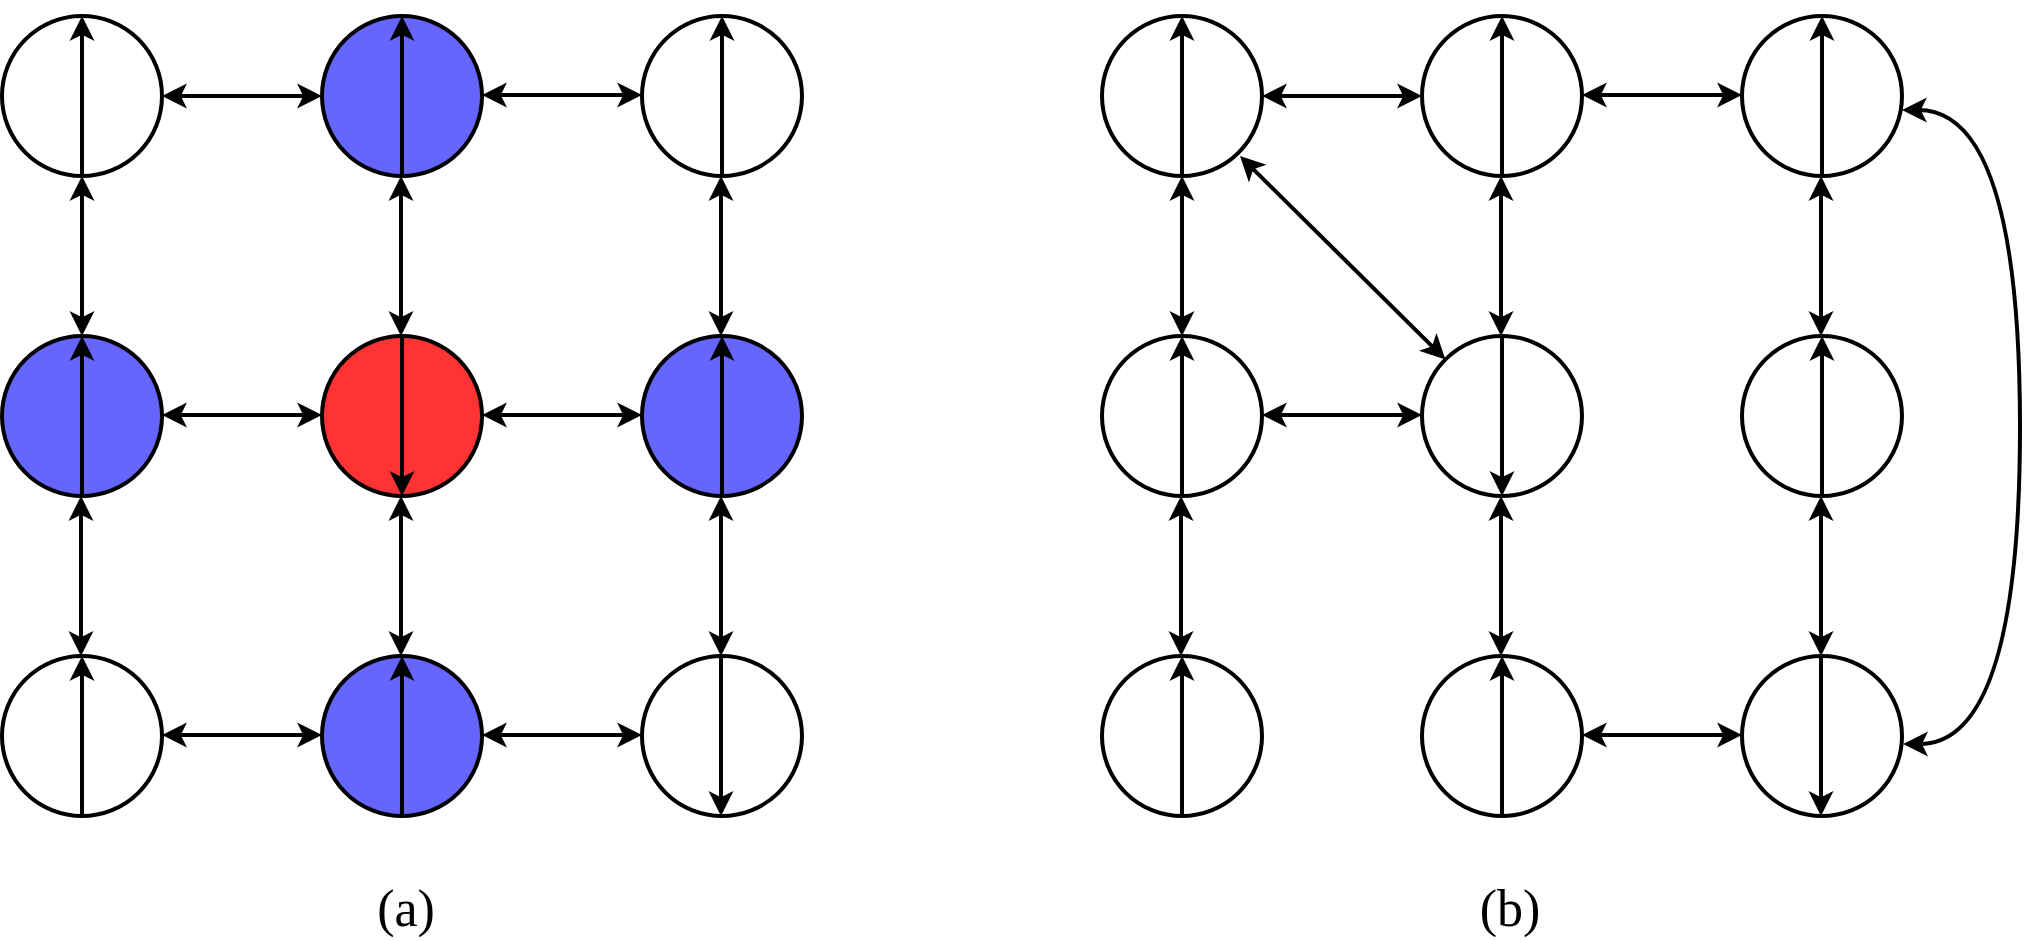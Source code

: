 <mxfile>
    <diagram id="aGkAFZZJE9CnaKr3FAEJ" name="第 1 页">
        <mxGraphModel dx="2303" dy="849" grid="0" gridSize="10" guides="1" tooltips="1" connect="1" arrows="1" fold="1" page="1" pageScale="1" pageWidth="1100" pageHeight="500" math="0" shadow="0">
            <root>
                <mxCell id="0"/>
                <mxCell id="1" parent="0"/>
                <mxCell id="20" value="" style="ellipse;whiteSpace=wrap;html=1;aspect=fixed;strokeWidth=2;rounded=1;" vertex="1" parent="1">
                    <mxGeometry x="-1037" y="19" width="80" height="80" as="geometry"/>
                </mxCell>
                <mxCell id="21" value="" style="endArrow=classic;html=1;rounded=1;entryX=0.5;entryY=0;entryDx=0;entryDy=0;strokeWidth=2;" edge="1" parent="1" target="20">
                    <mxGeometry width="50" height="50" relative="1" as="geometry">
                        <mxPoint x="-997" y="99" as="sourcePoint"/>
                        <mxPoint x="-947" y="49" as="targetPoint"/>
                    </mxGeometry>
                </mxCell>
                <mxCell id="22" value="" style="ellipse;whiteSpace=wrap;html=1;aspect=fixed;strokeWidth=2;fillStyle=solid;fillColor=#6666FF;rounded=1;" vertex="1" parent="1">
                    <mxGeometry x="-877" y="19" width="80" height="80" as="geometry"/>
                </mxCell>
                <mxCell id="23" value="" style="endArrow=classic;html=1;rounded=1;entryX=0.5;entryY=0;entryDx=0;entryDy=0;strokeWidth=2;" edge="1" parent="1" target="22">
                    <mxGeometry width="50" height="50" relative="1" as="geometry">
                        <mxPoint x="-837" y="99" as="sourcePoint"/>
                        <mxPoint x="-787" y="49" as="targetPoint"/>
                    </mxGeometry>
                </mxCell>
                <mxCell id="24" value="" style="ellipse;whiteSpace=wrap;html=1;aspect=fixed;strokeWidth=2;rounded=1;" vertex="1" parent="1">
                    <mxGeometry x="-717" y="19" width="80" height="80" as="geometry"/>
                </mxCell>
                <mxCell id="25" value="" style="endArrow=classic;html=1;rounded=1;entryX=0.5;entryY=0;entryDx=0;entryDy=0;strokeWidth=2;" edge="1" parent="1" target="24">
                    <mxGeometry width="50" height="50" relative="1" as="geometry">
                        <mxPoint x="-677" y="99" as="sourcePoint"/>
                        <mxPoint x="-627" y="49" as="targetPoint"/>
                    </mxGeometry>
                </mxCell>
                <mxCell id="26" value="" style="ellipse;whiteSpace=wrap;html=1;aspect=fixed;strokeWidth=2;gradientColor=none;fillStyle=solid;fillColor=#6666FF;rounded=1;" vertex="1" parent="1">
                    <mxGeometry x="-1037" y="179" width="80" height="80" as="geometry"/>
                </mxCell>
                <mxCell id="27" value="" style="endArrow=classic;html=1;rounded=1;entryX=0.5;entryY=0;entryDx=0;entryDy=0;strokeWidth=2;" edge="1" parent="1" target="26">
                    <mxGeometry width="50" height="50" relative="1" as="geometry">
                        <mxPoint x="-997" y="259" as="sourcePoint"/>
                        <mxPoint x="-947" y="209" as="targetPoint"/>
                    </mxGeometry>
                </mxCell>
                <mxCell id="28" value="" style="ellipse;whiteSpace=wrap;html=1;aspect=fixed;strokeWidth=2;fillStyle=solid;fillColor=#FF3333;rounded=1;" vertex="1" parent="1">
                    <mxGeometry x="-877" y="179" width="80" height="80" as="geometry"/>
                </mxCell>
                <mxCell id="29" value="" style="ellipse;whiteSpace=wrap;html=1;aspect=fixed;strokeWidth=2;fillColor=#6666FF;rounded=1;" vertex="1" parent="1">
                    <mxGeometry x="-717" y="179" width="80" height="80" as="geometry"/>
                </mxCell>
                <mxCell id="30" value="" style="endArrow=classic;html=1;rounded=1;entryX=0.5;entryY=0;entryDx=0;entryDy=0;strokeWidth=2;" edge="1" parent="1" target="29">
                    <mxGeometry width="50" height="50" relative="1" as="geometry">
                        <mxPoint x="-677" y="259" as="sourcePoint"/>
                        <mxPoint x="-627" y="209" as="targetPoint"/>
                    </mxGeometry>
                </mxCell>
                <mxCell id="31" value="" style="ellipse;whiteSpace=wrap;html=1;aspect=fixed;strokeWidth=2;rounded=1;" vertex="1" parent="1">
                    <mxGeometry x="-1037" y="339" width="80" height="80" as="geometry"/>
                </mxCell>
                <mxCell id="32" value="" style="endArrow=classic;html=1;rounded=1;entryX=0.5;entryY=0;entryDx=0;entryDy=0;strokeWidth=2;" edge="1" parent="1" target="31">
                    <mxGeometry width="50" height="50" relative="1" as="geometry">
                        <mxPoint x="-997" y="419" as="sourcePoint"/>
                        <mxPoint x="-947" y="369" as="targetPoint"/>
                    </mxGeometry>
                </mxCell>
                <mxCell id="33" value="" style="ellipse;whiteSpace=wrap;html=1;aspect=fixed;strokeWidth=2;fillStyle=solid;fillColor=#6666FF;rounded=1;" vertex="1" parent="1">
                    <mxGeometry x="-877" y="339" width="80" height="80" as="geometry"/>
                </mxCell>
                <mxCell id="34" value="" style="endArrow=classic;html=1;rounded=1;entryX=0.5;entryY=0;entryDx=0;entryDy=0;strokeWidth=2;" edge="1" parent="1" target="33">
                    <mxGeometry width="50" height="50" relative="1" as="geometry">
                        <mxPoint x="-837" y="419" as="sourcePoint"/>
                        <mxPoint x="-787" y="369" as="targetPoint"/>
                    </mxGeometry>
                </mxCell>
                <mxCell id="35" value="" style="ellipse;whiteSpace=wrap;html=1;aspect=fixed;strokeWidth=2;rounded=1;" vertex="1" parent="1">
                    <mxGeometry x="-717" y="339" width="80" height="80" as="geometry"/>
                </mxCell>
                <mxCell id="42" value="" style="endArrow=classic;html=1;rounded=1;entryX=0.5;entryY=1;entryDx=0;entryDy=0;strokeWidth=2;" edge="1" parent="1" target="28">
                    <mxGeometry width="50" height="50" relative="1" as="geometry">
                        <mxPoint x="-837" y="179" as="sourcePoint"/>
                        <mxPoint x="-787" y="129" as="targetPoint"/>
                    </mxGeometry>
                </mxCell>
                <mxCell id="43" value="" style="endArrow=classic;startArrow=classic;html=1;rounded=1;entryX=0;entryY=0.5;entryDx=0;entryDy=0;strokeWidth=2;" edge="1" parent="1" target="22">
                    <mxGeometry width="50" height="50" relative="1" as="geometry">
                        <mxPoint x="-957" y="59" as="sourcePoint"/>
                        <mxPoint x="-907" y="9" as="targetPoint"/>
                    </mxGeometry>
                </mxCell>
                <mxCell id="44" value="" style="endArrow=classic;startArrow=classic;html=1;rounded=1;entryX=0;entryY=0.5;entryDx=0;entryDy=0;strokeWidth=2;" edge="1" parent="1">
                    <mxGeometry width="50" height="50" relative="1" as="geometry">
                        <mxPoint x="-957" y="218.5" as="sourcePoint"/>
                        <mxPoint x="-877" y="218.5" as="targetPoint"/>
                    </mxGeometry>
                </mxCell>
                <mxCell id="45" value="" style="endArrow=classic;startArrow=classic;html=1;rounded=1;entryX=0.5;entryY=1;entryDx=0;entryDy=0;strokeWidth=2;" edge="1" parent="1" target="20">
                    <mxGeometry width="50" height="50" relative="1" as="geometry">
                        <mxPoint x="-997" y="179" as="sourcePoint"/>
                        <mxPoint x="-947" y="129" as="targetPoint"/>
                    </mxGeometry>
                </mxCell>
                <mxCell id="46" value="" style="endArrow=classic;startArrow=classic;html=1;rounded=1;entryX=0;entryY=0.5;entryDx=0;entryDy=0;strokeWidth=2;" edge="1" parent="1">
                    <mxGeometry width="50" height="50" relative="1" as="geometry">
                        <mxPoint x="-797" y="58.5" as="sourcePoint"/>
                        <mxPoint x="-717" y="58.5" as="targetPoint"/>
                    </mxGeometry>
                </mxCell>
                <mxCell id="47" value="" style="endArrow=classic;startArrow=classic;html=1;rounded=1;entryX=0.5;entryY=1;entryDx=0;entryDy=0;strokeWidth=2;" edge="1" parent="1">
                    <mxGeometry width="50" height="50" relative="1" as="geometry">
                        <mxPoint x="-997.5" y="339" as="sourcePoint"/>
                        <mxPoint x="-997.5" y="259" as="targetPoint"/>
                    </mxGeometry>
                </mxCell>
                <mxCell id="48" value="" style="endArrow=classic;startArrow=classic;html=1;rounded=1;entryX=0;entryY=0.5;entryDx=0;entryDy=0;strokeWidth=2;" edge="1" parent="1">
                    <mxGeometry width="50" height="50" relative="1" as="geometry">
                        <mxPoint x="-797" y="218.5" as="sourcePoint"/>
                        <mxPoint x="-717" y="218.5" as="targetPoint"/>
                    </mxGeometry>
                </mxCell>
                <mxCell id="49" value="" style="endArrow=classic;startArrow=classic;html=1;rounded=1;entryX=0.5;entryY=1;entryDx=0;entryDy=0;strokeWidth=2;" edge="1" parent="1">
                    <mxGeometry width="50" height="50" relative="1" as="geometry">
                        <mxPoint x="-837.5" y="339" as="sourcePoint"/>
                        <mxPoint x="-837.5" y="259" as="targetPoint"/>
                    </mxGeometry>
                </mxCell>
                <mxCell id="50" value="" style="endArrow=classic;startArrow=classic;html=1;rounded=1;entryX=0.5;entryY=1;entryDx=0;entryDy=0;strokeWidth=2;" edge="1" parent="1">
                    <mxGeometry width="50" height="50" relative="1" as="geometry">
                        <mxPoint x="-677.5" y="339" as="sourcePoint"/>
                        <mxPoint x="-677.5" y="259" as="targetPoint"/>
                    </mxGeometry>
                </mxCell>
                <mxCell id="51" value="" style="endArrow=classic;startArrow=classic;html=1;rounded=1;entryX=0.5;entryY=1;entryDx=0;entryDy=0;strokeWidth=2;" edge="1" parent="1">
                    <mxGeometry width="50" height="50" relative="1" as="geometry">
                        <mxPoint x="-837.5" y="179" as="sourcePoint"/>
                        <mxPoint x="-837.5" y="99" as="targetPoint"/>
                    </mxGeometry>
                </mxCell>
                <mxCell id="52" value="" style="endArrow=classic;startArrow=classic;html=1;rounded=1;entryX=0.5;entryY=1;entryDx=0;entryDy=0;strokeWidth=2;" edge="1" parent="1">
                    <mxGeometry width="50" height="50" relative="1" as="geometry">
                        <mxPoint x="-677.5" y="179" as="sourcePoint"/>
                        <mxPoint x="-677.5" y="99" as="targetPoint"/>
                    </mxGeometry>
                </mxCell>
                <mxCell id="53" value="" style="endArrow=classic;startArrow=classic;html=1;rounded=1;entryX=0;entryY=0.5;entryDx=0;entryDy=0;strokeWidth=2;" edge="1" parent="1">
                    <mxGeometry width="50" height="50" relative="1" as="geometry">
                        <mxPoint x="-957" y="378.5" as="sourcePoint"/>
                        <mxPoint x="-877" y="378.5" as="targetPoint"/>
                    </mxGeometry>
                </mxCell>
                <mxCell id="54" value="" style="endArrow=classic;startArrow=classic;html=1;rounded=1;entryX=0;entryY=0.5;entryDx=0;entryDy=0;strokeWidth=2;" edge="1" parent="1">
                    <mxGeometry width="50" height="50" relative="1" as="geometry">
                        <mxPoint x="-797" y="378.5" as="sourcePoint"/>
                        <mxPoint x="-717" y="378.5" as="targetPoint"/>
                    </mxGeometry>
                </mxCell>
                <mxCell id="55" value="" style="endArrow=classic;html=1;rounded=1;entryX=0.5;entryY=1;entryDx=0;entryDy=0;strokeWidth=2;" edge="1" parent="1">
                    <mxGeometry width="50" height="50" relative="1" as="geometry">
                        <mxPoint x="-677.5" y="339" as="sourcePoint"/>
                        <mxPoint x="-677.5" y="419" as="targetPoint"/>
                    </mxGeometry>
                </mxCell>
                <mxCell id="56" value="" style="ellipse;whiteSpace=wrap;html=1;aspect=fixed;strokeWidth=2;rounded=1;" vertex="1" parent="1">
                    <mxGeometry x="-487" y="19" width="80" height="80" as="geometry"/>
                </mxCell>
                <mxCell id="57" value="" style="endArrow=classic;html=1;rounded=1;entryX=0.5;entryY=0;entryDx=0;entryDy=0;strokeWidth=2;" edge="1" parent="1" target="56">
                    <mxGeometry width="50" height="50" relative="1" as="geometry">
                        <mxPoint x="-447" y="99" as="sourcePoint"/>
                        <mxPoint x="-397" y="49" as="targetPoint"/>
                    </mxGeometry>
                </mxCell>
                <mxCell id="58" value="" style="ellipse;whiteSpace=wrap;html=1;aspect=fixed;strokeWidth=2;fillStyle=solid;fillColor=#FFFFFF;rounded=1;" vertex="1" parent="1">
                    <mxGeometry x="-327" y="19" width="80" height="80" as="geometry"/>
                </mxCell>
                <mxCell id="59" value="" style="endArrow=classic;html=1;rounded=1;entryX=0.5;entryY=0;entryDx=0;entryDy=0;strokeWidth=2;" edge="1" parent="1" target="58">
                    <mxGeometry width="50" height="50" relative="1" as="geometry">
                        <mxPoint x="-287" y="99" as="sourcePoint"/>
                        <mxPoint x="-237" y="49" as="targetPoint"/>
                    </mxGeometry>
                </mxCell>
                <mxCell id="60" value="" style="ellipse;whiteSpace=wrap;html=1;aspect=fixed;strokeWidth=2;rounded=1;" vertex="1" parent="1">
                    <mxGeometry x="-167" y="19" width="80" height="80" as="geometry"/>
                </mxCell>
                <mxCell id="61" value="" style="endArrow=classic;html=1;rounded=1;entryX=0.5;entryY=0;entryDx=0;entryDy=0;strokeWidth=2;" edge="1" parent="1" target="60">
                    <mxGeometry width="50" height="50" relative="1" as="geometry">
                        <mxPoint x="-127" y="99" as="sourcePoint"/>
                        <mxPoint x="-77" y="49" as="targetPoint"/>
                    </mxGeometry>
                </mxCell>
                <mxCell id="62" value="" style="ellipse;whiteSpace=wrap;html=1;aspect=fixed;strokeWidth=2;gradientColor=none;fillStyle=solid;fillColor=#FFFFFF;rounded=1;" vertex="1" parent="1">
                    <mxGeometry x="-487" y="179" width="80" height="80" as="geometry"/>
                </mxCell>
                <mxCell id="63" value="" style="endArrow=classic;html=1;rounded=1;entryX=0.5;entryY=0;entryDx=0;entryDy=0;strokeWidth=2;" edge="1" parent="1" target="62">
                    <mxGeometry width="50" height="50" relative="1" as="geometry">
                        <mxPoint x="-447" y="259" as="sourcePoint"/>
                        <mxPoint x="-397" y="209" as="targetPoint"/>
                    </mxGeometry>
                </mxCell>
                <mxCell id="64" value="" style="ellipse;whiteSpace=wrap;html=1;aspect=fixed;strokeWidth=2;fillStyle=solid;fillColor=#FFFFFF;rounded=1;" vertex="1" parent="1">
                    <mxGeometry x="-327" y="179" width="80" height="80" as="geometry"/>
                </mxCell>
                <mxCell id="65" value="" style="ellipse;whiteSpace=wrap;html=1;aspect=fixed;strokeWidth=2;fillColor=#FFFFFF;rounded=1;" vertex="1" parent="1">
                    <mxGeometry x="-167" y="179" width="80" height="80" as="geometry"/>
                </mxCell>
                <mxCell id="66" value="" style="endArrow=classic;html=1;rounded=1;entryX=0.5;entryY=0;entryDx=0;entryDy=0;strokeWidth=2;" edge="1" parent="1" target="65">
                    <mxGeometry width="50" height="50" relative="1" as="geometry">
                        <mxPoint x="-127" y="259" as="sourcePoint"/>
                        <mxPoint x="-77" y="209" as="targetPoint"/>
                    </mxGeometry>
                </mxCell>
                <mxCell id="67" value="" style="ellipse;whiteSpace=wrap;html=1;aspect=fixed;strokeWidth=2;rounded=1;" vertex="1" parent="1">
                    <mxGeometry x="-487" y="339" width="80" height="80" as="geometry"/>
                </mxCell>
                <mxCell id="68" value="" style="endArrow=classic;html=1;rounded=1;entryX=0.5;entryY=0;entryDx=0;entryDy=0;strokeWidth=2;" edge="1" parent="1" target="67">
                    <mxGeometry width="50" height="50" relative="1" as="geometry">
                        <mxPoint x="-447" y="419" as="sourcePoint"/>
                        <mxPoint x="-397" y="369" as="targetPoint"/>
                    </mxGeometry>
                </mxCell>
                <mxCell id="69" value="" style="ellipse;whiteSpace=wrap;html=1;aspect=fixed;strokeWidth=2;fillStyle=solid;fillColor=#FFFFFF;rounded=1;" vertex="1" parent="1">
                    <mxGeometry x="-327" y="339" width="80" height="80" as="geometry"/>
                </mxCell>
                <mxCell id="70" value="" style="endArrow=classic;html=1;rounded=1;entryX=0.5;entryY=0;entryDx=0;entryDy=0;strokeWidth=2;" edge="1" parent="1" target="69">
                    <mxGeometry width="50" height="50" relative="1" as="geometry">
                        <mxPoint x="-287" y="419" as="sourcePoint"/>
                        <mxPoint x="-237" y="369" as="targetPoint"/>
                    </mxGeometry>
                </mxCell>
                <mxCell id="71" value="" style="ellipse;whiteSpace=wrap;html=1;aspect=fixed;strokeWidth=2;rounded=1;" vertex="1" parent="1">
                    <mxGeometry x="-167" y="339" width="80" height="80" as="geometry"/>
                </mxCell>
                <mxCell id="72" value="" style="endArrow=classic;html=1;rounded=1;entryX=0.5;entryY=1;entryDx=0;entryDy=0;strokeWidth=2;" edge="1" parent="1" target="64">
                    <mxGeometry width="50" height="50" relative="1" as="geometry">
                        <mxPoint x="-287" y="179" as="sourcePoint"/>
                        <mxPoint x="-237" y="129" as="targetPoint"/>
                    </mxGeometry>
                </mxCell>
                <mxCell id="73" value="" style="endArrow=classic;startArrow=classic;html=1;rounded=1;entryX=0;entryY=0.5;entryDx=0;entryDy=0;strokeWidth=2;" edge="1" parent="1" target="58">
                    <mxGeometry width="50" height="50" relative="1" as="geometry">
                        <mxPoint x="-407" y="59" as="sourcePoint"/>
                        <mxPoint x="-357" y="9" as="targetPoint"/>
                    </mxGeometry>
                </mxCell>
                <mxCell id="74" value="" style="endArrow=classic;startArrow=classic;html=1;rounded=1;entryX=0;entryY=0.5;entryDx=0;entryDy=0;strokeWidth=2;" edge="1" parent="1">
                    <mxGeometry width="50" height="50" relative="1" as="geometry">
                        <mxPoint x="-407" y="218.5" as="sourcePoint"/>
                        <mxPoint x="-327" y="218.5" as="targetPoint"/>
                    </mxGeometry>
                </mxCell>
                <mxCell id="75" value="" style="endArrow=classic;startArrow=classic;html=1;rounded=1;entryX=0.5;entryY=1;entryDx=0;entryDy=0;strokeWidth=2;" edge="1" parent="1" target="56">
                    <mxGeometry width="50" height="50" relative="1" as="geometry">
                        <mxPoint x="-447" y="179" as="sourcePoint"/>
                        <mxPoint x="-397" y="129" as="targetPoint"/>
                    </mxGeometry>
                </mxCell>
                <mxCell id="76" value="" style="endArrow=classic;startArrow=classic;html=1;rounded=1;entryX=0;entryY=0.5;entryDx=0;entryDy=0;strokeWidth=2;" edge="1" parent="1">
                    <mxGeometry width="50" height="50" relative="1" as="geometry">
                        <mxPoint x="-247" y="58.5" as="sourcePoint"/>
                        <mxPoint x="-167" y="58.5" as="targetPoint"/>
                    </mxGeometry>
                </mxCell>
                <mxCell id="77" value="" style="endArrow=classic;startArrow=classic;html=1;rounded=1;entryX=0.5;entryY=1;entryDx=0;entryDy=0;strokeWidth=2;" edge="1" parent="1">
                    <mxGeometry width="50" height="50" relative="1" as="geometry">
                        <mxPoint x="-447.5" y="339" as="sourcePoint"/>
                        <mxPoint x="-447.5" y="259" as="targetPoint"/>
                    </mxGeometry>
                </mxCell>
                <mxCell id="78" value="" style="endArrow=classic;startArrow=classic;html=1;rounded=1;entryX=0.5;entryY=1;entryDx=0;entryDy=0;strokeWidth=2;" edge="1" parent="1">
                    <mxGeometry width="50" height="50" relative="1" as="geometry">
                        <mxPoint x="-287.5" y="339" as="sourcePoint"/>
                        <mxPoint x="-287.5" y="259" as="targetPoint"/>
                    </mxGeometry>
                </mxCell>
                <mxCell id="79" value="" style="endArrow=classic;startArrow=classic;html=1;rounded=1;entryX=0.5;entryY=1;entryDx=0;entryDy=0;strokeWidth=2;" edge="1" parent="1">
                    <mxGeometry width="50" height="50" relative="1" as="geometry">
                        <mxPoint x="-127.5" y="339" as="sourcePoint"/>
                        <mxPoint x="-127.5" y="259" as="targetPoint"/>
                    </mxGeometry>
                </mxCell>
                <mxCell id="80" value="" style="endArrow=classic;startArrow=classic;html=1;rounded=1;entryX=0.5;entryY=1;entryDx=0;entryDy=0;strokeWidth=2;" edge="1" parent="1">
                    <mxGeometry width="50" height="50" relative="1" as="geometry">
                        <mxPoint x="-287.5" y="179" as="sourcePoint"/>
                        <mxPoint x="-287.5" y="99" as="targetPoint"/>
                    </mxGeometry>
                </mxCell>
                <mxCell id="81" value="" style="endArrow=classic;startArrow=classic;html=1;rounded=1;entryX=0.5;entryY=1;entryDx=0;entryDy=0;strokeWidth=2;" edge="1" parent="1">
                    <mxGeometry width="50" height="50" relative="1" as="geometry">
                        <mxPoint x="-127.5" y="179" as="sourcePoint"/>
                        <mxPoint x="-127.5" y="99" as="targetPoint"/>
                    </mxGeometry>
                </mxCell>
                <mxCell id="82" value="" style="endArrow=classic;startArrow=classic;html=1;rounded=1;entryX=0;entryY=0.5;entryDx=0;entryDy=0;strokeWidth=2;" edge="1" parent="1">
                    <mxGeometry width="50" height="50" relative="1" as="geometry">
                        <mxPoint x="-247" y="378.5" as="sourcePoint"/>
                        <mxPoint x="-167" y="378.5" as="targetPoint"/>
                    </mxGeometry>
                </mxCell>
                <mxCell id="83" value="" style="endArrow=classic;html=1;rounded=1;entryX=0.5;entryY=1;entryDx=0;entryDy=0;strokeWidth=2;" edge="1" parent="1">
                    <mxGeometry width="50" height="50" relative="1" as="geometry">
                        <mxPoint x="-127.5" y="339" as="sourcePoint"/>
                        <mxPoint x="-127.5" y="419" as="targetPoint"/>
                    </mxGeometry>
                </mxCell>
                <mxCell id="84" value="" style="endArrow=classic;startArrow=classic;html=1;rounded=1;entryX=0;entryY=0;entryDx=0;entryDy=0;strokeWidth=2;" edge="1" parent="1" target="64">
                    <mxGeometry width="50" height="50" relative="1" as="geometry">
                        <mxPoint x="-418" y="89" as="sourcePoint"/>
                        <mxPoint x="-368" y="39" as="targetPoint"/>
                    </mxGeometry>
                </mxCell>
                <mxCell id="85" value="" style="endArrow=classic;startArrow=classic;html=1;edgeStyle=orthogonalEdgeStyle;exitX=1;exitY=0.5;exitDx=0;exitDy=0;strokeWidth=2;arcSize=98;snapToPoint=1;comic=0;curved=1;orthogonal=1;enumerate=0;flowAnimation=0;" edge="1" parent="1">
                    <mxGeometry width="50" height="50" relative="1" as="geometry">
                        <mxPoint x="-86.43" y="383" as="sourcePoint"/>
                        <mxPoint x="-87" y="66" as="targetPoint"/>
                        <Array as="points">
                            <mxPoint x="-28" y="383"/>
                            <mxPoint x="-28" y="66"/>
                        </Array>
                    </mxGeometry>
                </mxCell>
                <mxCell id="86" value="&lt;font style=&quot;font-size: 26px;&quot; data-font-src=&quot;https://fonts.googleapis.com/css?family=Linux+Libertine&quot; face=&quot;Linux Libertine&quot;&gt;(a)&lt;/font&gt;" style="text;html=1;strokeColor=none;fillColor=none;align=center;verticalAlign=middle;whiteSpace=wrap;rounded=0;" vertex="1" parent="1">
                    <mxGeometry x="-865" y="450" width="60" height="30" as="geometry"/>
                </mxCell>
                <mxCell id="87" value="&lt;font style=&quot;font-size: 26px;&quot; data-font-src=&quot;https://fonts.googleapis.com/css?family=Linux+Libertine&quot; face=&quot;Linux Libertine&quot;&gt;(b)&lt;/font&gt;" style="text;html=1;strokeColor=none;fillColor=none;align=center;verticalAlign=middle;whiteSpace=wrap;rounded=0;" vertex="1" parent="1">
                    <mxGeometry x="-313" y="450" width="60" height="30" as="geometry"/>
                </mxCell>
            </root>
        </mxGraphModel>
    </diagram>
</mxfile>